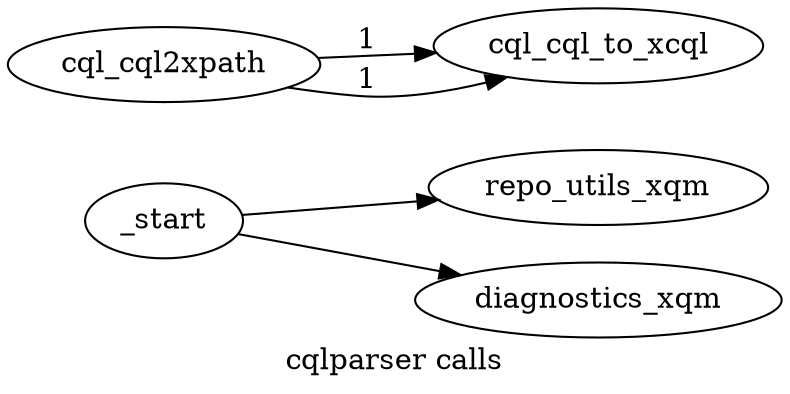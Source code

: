  /* dot -ocqlparser_calls.png -Tpng cqlparser_calls.dot */ 
digraph cqlparser_calls {
label="cqlparser calls";
rankdir=LR;
_start -> repo_utils_xqm ;
_start -> diagnostics_xqm ;
cql_cql2xpath -> cql_cql_to_xcql [label= 1 ];
cql_cql2xpath -> cql_cql_to_xcql [label= 1 ];
}
